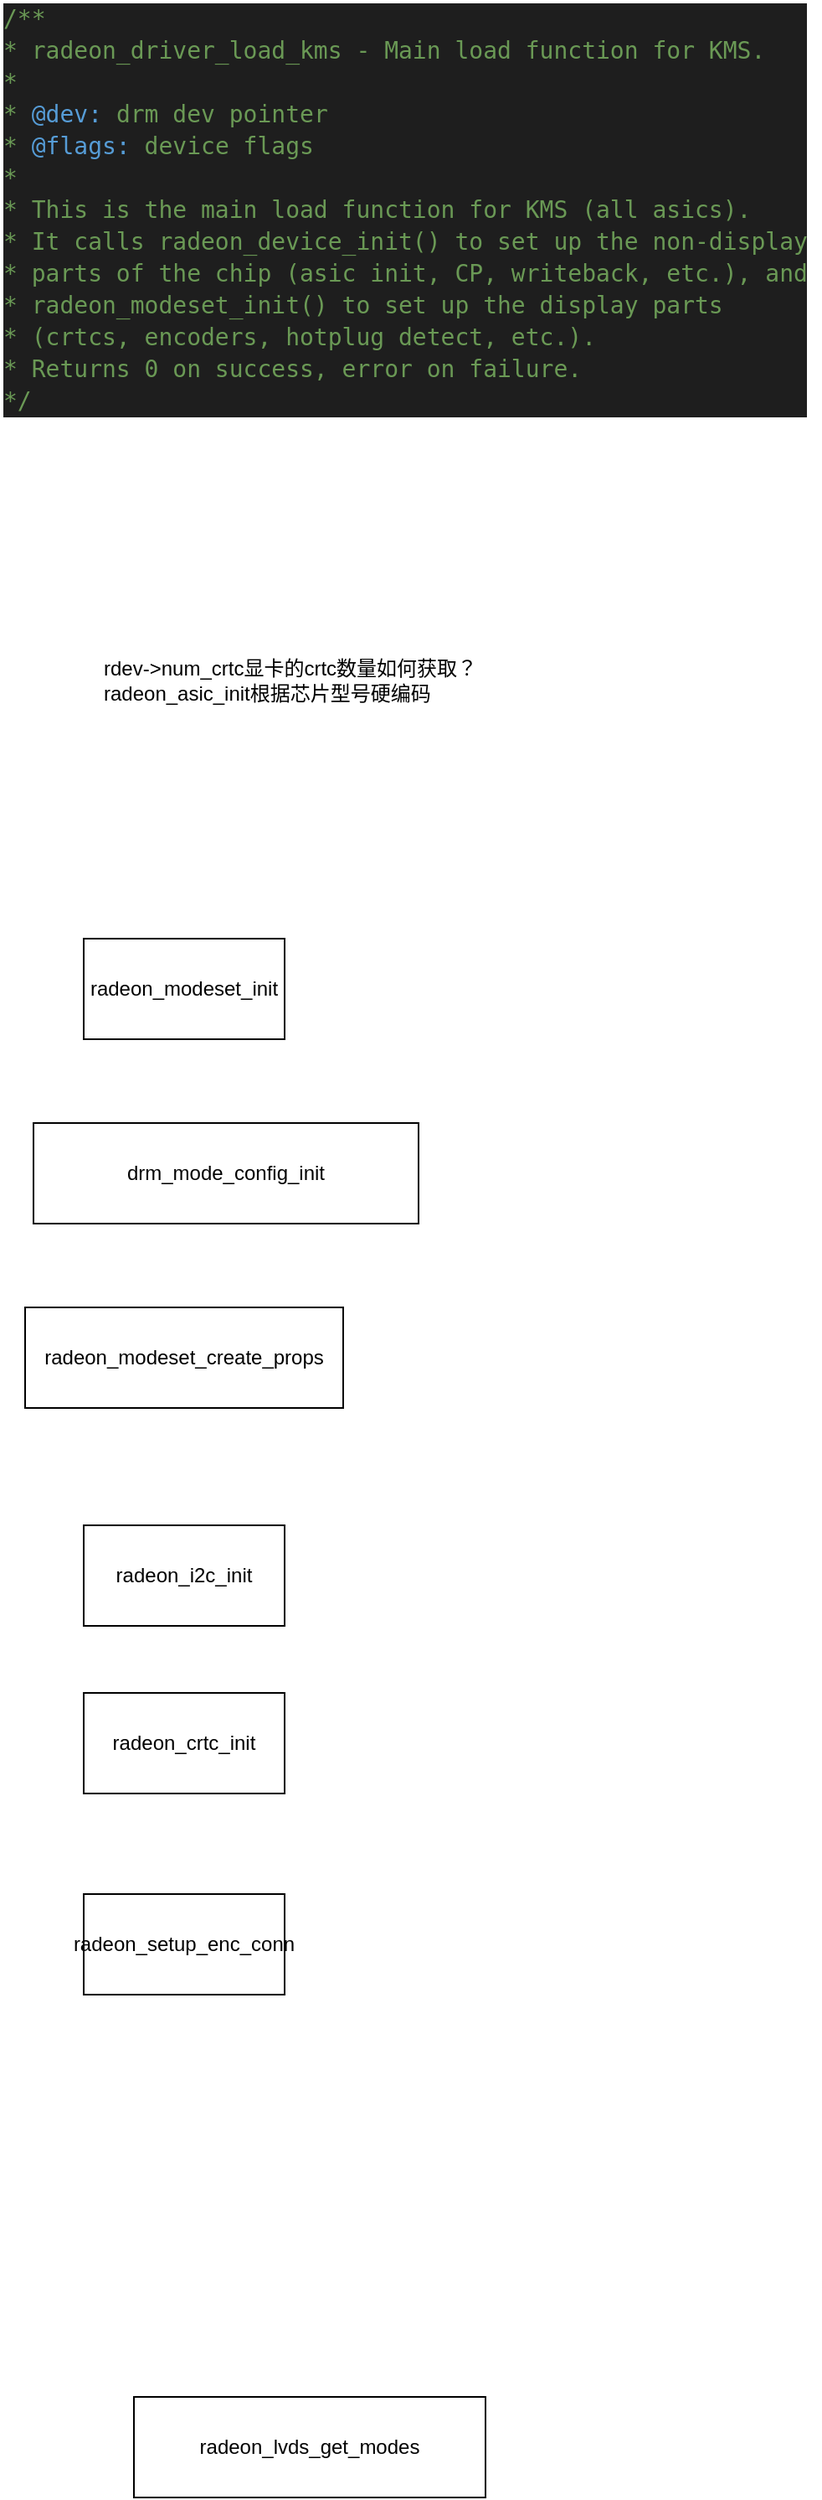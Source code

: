 <mxfile version="20.0.4" type="github">
  <diagram id="4CNQ540ASdvcl2rnZniQ" name="Page-1">
    <mxGraphModel dx="1422" dy="752" grid="1" gridSize="10" guides="1" tooltips="1" connect="1" arrows="1" fold="1" page="1" pageScale="1" pageWidth="827" pageHeight="1169" math="0" shadow="0">
      <root>
        <mxCell id="0" />
        <mxCell id="1" parent="0" />
        <mxCell id="xZIAH9KeohgB5e4JCE6H-2" value="rdev-&amp;gt;num_crtc显卡的crtc数量如何获取？&lt;br&gt;radeon_asic_init根据芯片型号硬编码" style="text;html=1;align=left;verticalAlign=middle;resizable=0;points=[];autosize=1;strokeColor=none;fillColor=none;" parent="1" vertex="1">
          <mxGeometry x="70" y="401" width="240" height="30" as="geometry" />
        </mxCell>
        <mxCell id="xZIAH9KeohgB5e4JCE6H-3" value="&lt;meta charset=&quot;utf-8&quot;&gt;&lt;div style=&quot;color: rgb(212, 212, 212); background-color: rgb(30, 30, 30); font-family: &amp;quot;Droid Sans Mono&amp;quot;, &amp;quot;monospace&amp;quot;, monospace, &amp;quot;Droid Sans Fallback&amp;quot;; font-weight: normal; font-size: 14px; line-height: 19px;&quot;&gt;&lt;div&gt;&lt;span style=&quot;color: #6a9955;&quot;&gt;/**&lt;/span&gt;&lt;/div&gt;&lt;div&gt;&lt;span style=&quot;color: #6a9955;&quot;&gt; * radeon_driver_load_kms - Main load function for KMS.&lt;/span&gt;&lt;/div&gt;&lt;div&gt;&lt;span style=&quot;color: #6a9955;&quot;&gt; *&lt;/span&gt;&lt;/div&gt;&lt;div&gt;&lt;span style=&quot;color: #6a9955;&quot;&gt; * &lt;/span&gt;&lt;span style=&quot;color: #569cd6;&quot;&gt;@dev:&lt;/span&gt;&lt;span style=&quot;color: #6a9955;&quot;&gt; drm dev pointer&lt;/span&gt;&lt;/div&gt;&lt;div&gt;&lt;span style=&quot;color: #6a9955;&quot;&gt; * &lt;/span&gt;&lt;span style=&quot;color: #569cd6;&quot;&gt;@flags:&lt;/span&gt;&lt;span style=&quot;color: #6a9955;&quot;&gt; device flags&lt;/span&gt;&lt;/div&gt;&lt;div&gt;&lt;span style=&quot;color: #6a9955;&quot;&gt; *&lt;/span&gt;&lt;/div&gt;&lt;div&gt;&lt;span style=&quot;color: #6a9955;&quot;&gt; * This is the main load function for KMS (all asics).&lt;/span&gt;&lt;/div&gt;&lt;div&gt;&lt;span style=&quot;color: #6a9955;&quot;&gt; * It calls radeon_device_init() to set up the non-display&lt;/span&gt;&lt;/div&gt;&lt;div&gt;&lt;span style=&quot;color: #6a9955;&quot;&gt; * parts of the chip (asic init, CP, writeback, etc.), and&lt;/span&gt;&lt;/div&gt;&lt;div&gt;&lt;span style=&quot;color: #6a9955;&quot;&gt; * radeon_modeset_init() to set up the display parts&lt;/span&gt;&lt;/div&gt;&lt;div&gt;&lt;span style=&quot;color: #6a9955;&quot;&gt; * (crtcs, encoders, hotplug detect, etc.).&lt;/span&gt;&lt;/div&gt;&lt;div&gt;&lt;span style=&quot;color: #6a9955;&quot;&gt; * Returns 0 on success, error on failure.&lt;/span&gt;&lt;/div&gt;&lt;div&gt;&lt;span style=&quot;color: #6a9955;&quot;&gt; */&lt;/span&gt;&lt;/div&gt;&lt;/div&gt;" style="text;html=1;align=left;verticalAlign=middle;resizable=0;points=[];autosize=1;strokeColor=none;fillColor=none;" parent="1" vertex="1">
          <mxGeometry x="10" y="10" width="490" height="250" as="geometry" />
        </mxCell>
        <mxCell id="qHxluCfbWNKOQf0_pbnH-1" value="radeon_modeset_init" style="whiteSpace=wrap;html=1;" vertex="1" parent="1">
          <mxGeometry x="60" y="570" width="120" height="60" as="geometry" />
        </mxCell>
        <mxCell id="qHxluCfbWNKOQf0_pbnH-2" value="drm_mode_config_init" style="whiteSpace=wrap;html=1;" vertex="1" parent="1">
          <mxGeometry x="30" y="680" width="230" height="60" as="geometry" />
        </mxCell>
        <mxCell id="qHxluCfbWNKOQf0_pbnH-3" value="radeon_modeset_create_props" style="whiteSpace=wrap;html=1;" vertex="1" parent="1">
          <mxGeometry x="25" y="790" width="190" height="60" as="geometry" />
        </mxCell>
        <mxCell id="qHxluCfbWNKOQf0_pbnH-4" value="radeon_i2c_init" style="whiteSpace=wrap;html=1;" vertex="1" parent="1">
          <mxGeometry x="60" y="920" width="120" height="60" as="geometry" />
        </mxCell>
        <mxCell id="qHxluCfbWNKOQf0_pbnH-6" value="radeon_crtc_init" style="whiteSpace=wrap;html=1;" vertex="1" parent="1">
          <mxGeometry x="60" y="1020" width="120" height="60" as="geometry" />
        </mxCell>
        <mxCell id="qHxluCfbWNKOQf0_pbnH-7" value="radeon_setup_enc_conn" style="whiteSpace=wrap;html=1;" vertex="1" parent="1">
          <mxGeometry x="60" y="1140" width="120" height="60" as="geometry" />
        </mxCell>
        <mxCell id="qHxluCfbWNKOQf0_pbnH-8" value="radeon_lvds_get_modes" style="whiteSpace=wrap;html=1;" vertex="1" parent="1">
          <mxGeometry x="90" y="1440" width="210" height="60" as="geometry" />
        </mxCell>
      </root>
    </mxGraphModel>
  </diagram>
</mxfile>
